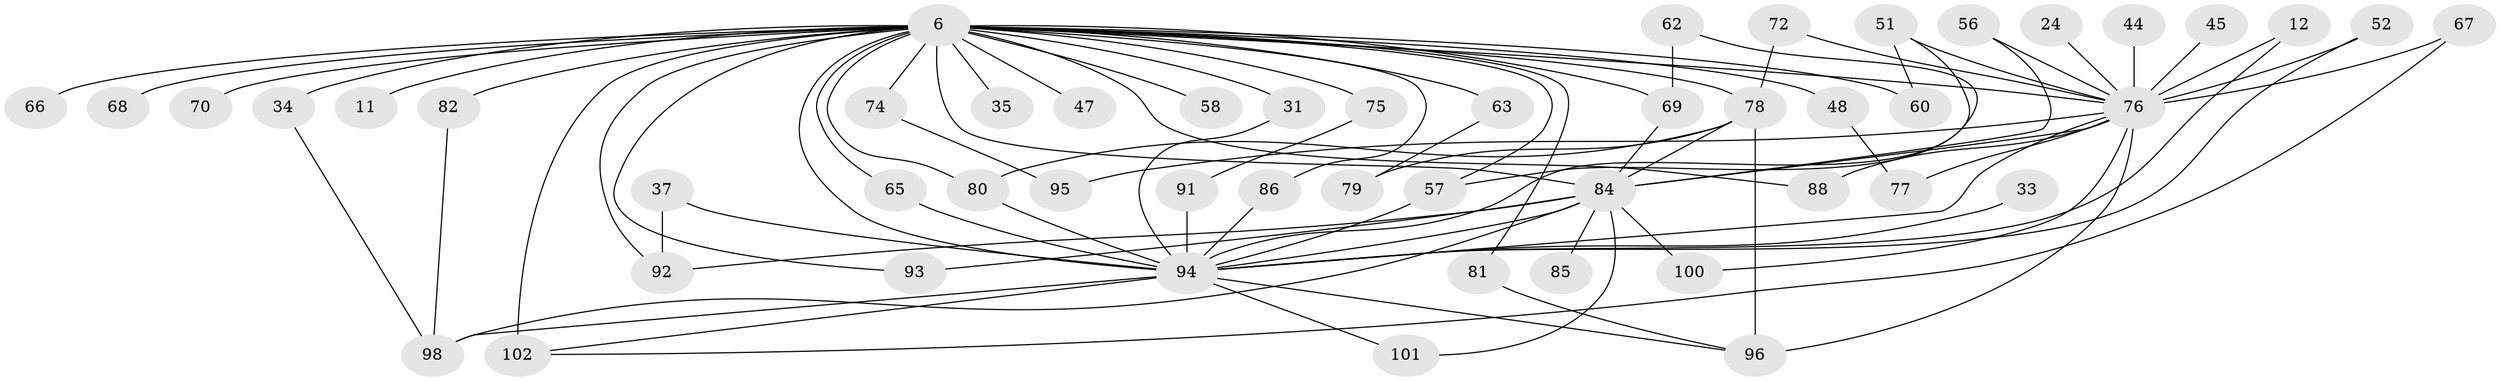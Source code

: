 // original degree distribution, {29: 0.00980392156862745, 21: 0.0196078431372549, 22: 0.0196078431372549, 19: 0.00980392156862745, 27: 0.0196078431372549, 18: 0.00980392156862745, 14: 0.00980392156862745, 2: 0.5784313725490197, 4: 0.0784313725490196, 5: 0.0392156862745098, 8: 0.00980392156862745, 3: 0.19607843137254902}
// Generated by graph-tools (version 1.1) at 2025/46/03/09/25 04:46:33]
// undirected, 51 vertices, 86 edges
graph export_dot {
graph [start="1"]
  node [color=gray90,style=filled];
  6 [super="+1+5"];
  11;
  12;
  24;
  31 [super="+29"];
  33;
  34;
  35 [super="+28"];
  37;
  44;
  45;
  47;
  48;
  51;
  52;
  56;
  57 [super="+43"];
  58;
  60 [super="+53"];
  62;
  63;
  65 [super="+55"];
  66;
  67;
  68;
  69 [super="+15"];
  70;
  72;
  74;
  75 [super="+19+21"];
  76 [super="+71"];
  77;
  78 [super="+16+25"];
  79;
  80 [super="+17+22"];
  81;
  82;
  84 [super="+10+27+83"];
  85;
  86 [super="+36"];
  88;
  91;
  92 [super="+87"];
  93;
  94 [super="+4+64+90"];
  95;
  96 [super="+73+89"];
  98 [super="+97"];
  100;
  101;
  102 [super="+46+99"];
  6 -- 31 [weight=2];
  6 -- 35 [weight=2];
  6 -- 48 [weight=2];
  6 -- 58 [weight=2];
  6 -- 66 [weight=2];
  6 -- 68 [weight=2];
  6 -- 74 [weight=2];
  6 -- 76 [weight=14];
  6 -- 82 [weight=2];
  6 -- 92;
  6 -- 70;
  6 -- 81;
  6 -- 93;
  6 -- 34 [weight=2];
  6 -- 47 [weight=2];
  6 -- 63 [weight=2];
  6 -- 80;
  6 -- 65;
  6 -- 69 [weight=2];
  6 -- 11;
  6 -- 75 [weight=4];
  6 -- 78 [weight=4];
  6 -- 84 [weight=14];
  6 -- 86 [weight=2];
  6 -- 88;
  6 -- 94 [weight=13];
  6 -- 57;
  6 -- 60 [weight=2];
  6 -- 102 [weight=4];
  12 -- 94;
  12 -- 76;
  24 -- 76 [weight=2];
  31 -- 94;
  33 -- 94 [weight=2];
  34 -- 98;
  37 -- 92;
  37 -- 94 [weight=2];
  44 -- 76 [weight=2];
  45 -- 76 [weight=2];
  48 -- 77;
  51 -- 60;
  51 -- 57;
  51 -- 76;
  52 -- 94;
  52 -- 76;
  56 -- 84;
  56 -- 76;
  57 -- 94 [weight=2];
  62 -- 69;
  62 -- 94;
  63 -- 79;
  65 -- 94 [weight=2];
  67 -- 102;
  67 -- 76;
  69 -- 84;
  72 -- 78;
  72 -- 76;
  74 -- 95;
  75 -- 91;
  76 -- 77;
  76 -- 84 [weight=5];
  76 -- 88;
  76 -- 94 [weight=5];
  76 -- 95;
  76 -- 96 [weight=2];
  76 -- 100;
  78 -- 79;
  78 -- 84;
  78 -- 96 [weight=2];
  78 -- 80;
  80 -- 94 [weight=2];
  81 -- 96;
  82 -- 98;
  84 -- 85;
  84 -- 93;
  84 -- 100;
  84 -- 101;
  84 -- 92;
  84 -- 98;
  84 -- 94 [weight=6];
  86 -- 94 [weight=2];
  91 -- 94;
  94 -- 96;
  94 -- 98;
  94 -- 101;
  94 -- 102;
}

